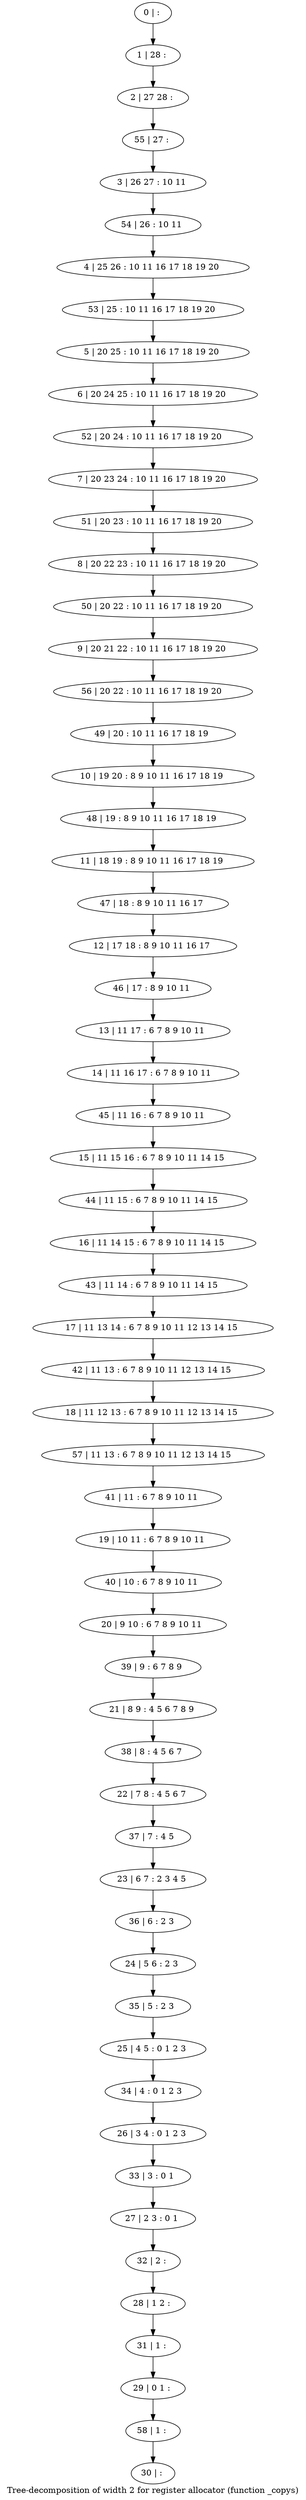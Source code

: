 digraph G {
graph [label="Tree-decomposition of width 2 for register allocator (function _copys)"]
0[label="0 | : "];
1[label="1 | 28 : "];
2[label="2 | 27 28 : "];
3[label="3 | 26 27 : 10 11 "];
4[label="4 | 25 26 : 10 11 16 17 18 19 20 "];
5[label="5 | 20 25 : 10 11 16 17 18 19 20 "];
6[label="6 | 20 24 25 : 10 11 16 17 18 19 20 "];
7[label="7 | 20 23 24 : 10 11 16 17 18 19 20 "];
8[label="8 | 20 22 23 : 10 11 16 17 18 19 20 "];
9[label="9 | 20 21 22 : 10 11 16 17 18 19 20 "];
10[label="10 | 19 20 : 8 9 10 11 16 17 18 19 "];
11[label="11 | 18 19 : 8 9 10 11 16 17 18 19 "];
12[label="12 | 17 18 : 8 9 10 11 16 17 "];
13[label="13 | 11 17 : 6 7 8 9 10 11 "];
14[label="14 | 11 16 17 : 6 7 8 9 10 11 "];
15[label="15 | 11 15 16 : 6 7 8 9 10 11 14 15 "];
16[label="16 | 11 14 15 : 6 7 8 9 10 11 14 15 "];
17[label="17 | 11 13 14 : 6 7 8 9 10 11 12 13 14 15 "];
18[label="18 | 11 12 13 : 6 7 8 9 10 11 12 13 14 15 "];
19[label="19 | 10 11 : 6 7 8 9 10 11 "];
20[label="20 | 9 10 : 6 7 8 9 10 11 "];
21[label="21 | 8 9 : 4 5 6 7 8 9 "];
22[label="22 | 7 8 : 4 5 6 7 "];
23[label="23 | 6 7 : 2 3 4 5 "];
24[label="24 | 5 6 : 2 3 "];
25[label="25 | 4 5 : 0 1 2 3 "];
26[label="26 | 3 4 : 0 1 2 3 "];
27[label="27 | 2 3 : 0 1 "];
28[label="28 | 1 2 : "];
29[label="29 | 0 1 : "];
30[label="30 | : "];
31[label="31 | 1 : "];
32[label="32 | 2 : "];
33[label="33 | 3 : 0 1 "];
34[label="34 | 4 : 0 1 2 3 "];
35[label="35 | 5 : 2 3 "];
36[label="36 | 6 : 2 3 "];
37[label="37 | 7 : 4 5 "];
38[label="38 | 8 : 4 5 6 7 "];
39[label="39 | 9 : 6 7 8 9 "];
40[label="40 | 10 : 6 7 8 9 10 11 "];
41[label="41 | 11 : 6 7 8 9 10 11 "];
42[label="42 | 11 13 : 6 7 8 9 10 11 12 13 14 15 "];
43[label="43 | 11 14 : 6 7 8 9 10 11 14 15 "];
44[label="44 | 11 15 : 6 7 8 9 10 11 14 15 "];
45[label="45 | 11 16 : 6 7 8 9 10 11 "];
46[label="46 | 17 : 8 9 10 11 "];
47[label="47 | 18 : 8 9 10 11 16 17 "];
48[label="48 | 19 : 8 9 10 11 16 17 18 19 "];
49[label="49 | 20 : 10 11 16 17 18 19 "];
50[label="50 | 20 22 : 10 11 16 17 18 19 20 "];
51[label="51 | 20 23 : 10 11 16 17 18 19 20 "];
52[label="52 | 20 24 : 10 11 16 17 18 19 20 "];
53[label="53 | 25 : 10 11 16 17 18 19 20 "];
54[label="54 | 26 : 10 11 "];
55[label="55 | 27 : "];
56[label="56 | 20 22 : 10 11 16 17 18 19 20 "];
57[label="57 | 11 13 : 6 7 8 9 10 11 12 13 14 15 "];
58[label="58 | 1 : "];
0->1 ;
1->2 ;
5->6 ;
13->14 ;
31->29 ;
28->31 ;
32->28 ;
27->32 ;
33->27 ;
26->33 ;
34->26 ;
25->34 ;
35->25 ;
24->35 ;
36->24 ;
23->36 ;
37->23 ;
22->37 ;
38->22 ;
21->38 ;
39->21 ;
20->39 ;
40->20 ;
19->40 ;
41->19 ;
42->18 ;
17->42 ;
43->17 ;
16->43 ;
44->16 ;
15->44 ;
45->15 ;
14->45 ;
46->13 ;
12->46 ;
47->12 ;
11->47 ;
48->11 ;
10->48 ;
49->10 ;
50->9 ;
8->50 ;
51->8 ;
7->51 ;
52->7 ;
6->52 ;
53->5 ;
4->53 ;
54->4 ;
3->54 ;
55->3 ;
2->55 ;
56->49 ;
9->56 ;
57->41 ;
18->57 ;
58->30 ;
29->58 ;
}
